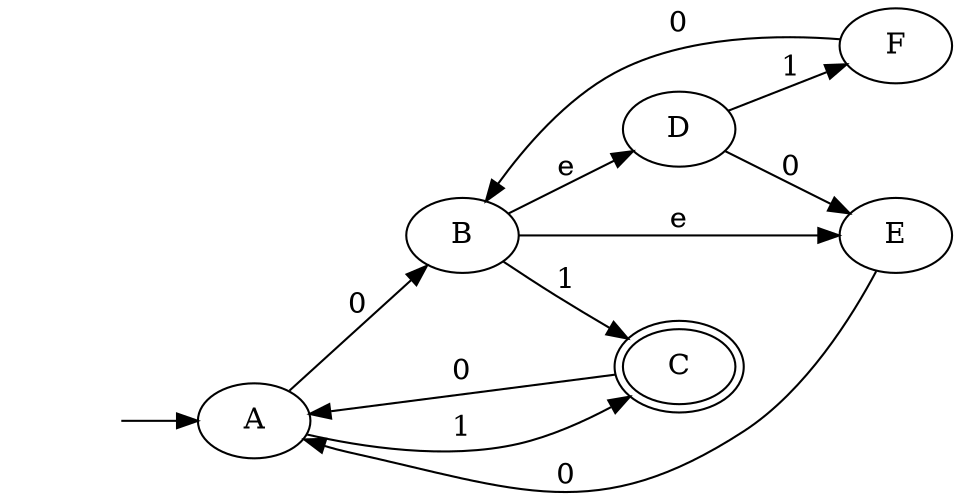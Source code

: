 digraph exampleEpsilonNFA {
  rankdir=LR;
  S [label="",style=invis]
  S -> A;
  A -> B [label="0"];
  A -> C [label="1"];
  B -> C [label="1"];
  B -> D [label="e"];
  B -> E [label="e"];
  C -> A [label="0"];
  D -> E [label="0"];
  D -> F [label="1"];
  E -> A [label="0"];
  F -> B [label="0"];
  C [peripheries=2]
}
